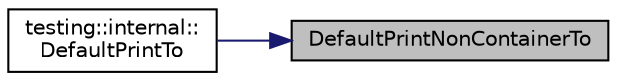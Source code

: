 digraph "DefaultPrintNonContainerTo"
{
 // INTERACTIVE_SVG=YES
 // LATEX_PDF_SIZE
  bgcolor="transparent";
  edge [fontname="Helvetica",fontsize="10",labelfontname="Helvetica",labelfontsize="10"];
  node [fontname="Helvetica",fontsize="10",shape=record];
  rankdir="RL";
  Node1 [label="DefaultPrintNonContainerTo",height=0.2,width=0.4,color="black", fillcolor="grey75", style="filled", fontcolor="black",tooltip=" "];
  Node1 -> Node2 [dir="back",color="midnightblue",fontsize="10",style="solid",fontname="Helvetica"];
  Node2 [label="testing::internal::\lDefaultPrintTo",height=0.2,width=0.4,color="black",URL="$d0/da7/namespacetesting_1_1internal_a78e4937ba564f01dac2ff25f3eece0ec.html#a78e4937ba564f01dac2ff25f3eece0ec",tooltip=" "];
}
